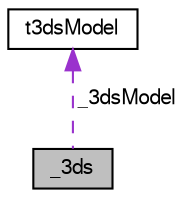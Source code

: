 digraph "_3ds"
{
 // LATEX_PDF_SIZE
  bgcolor="transparent";
  edge [fontname="FreeSans",fontsize="10",labelfontname="FreeSans",labelfontsize="10"];
  node [fontname="FreeSans",fontsize="10",shape=record];
  Node1 [label="_3ds",height=0.2,width=0.4,color="black", fillcolor="grey75", style="filled", fontcolor="black",tooltip="_3ds class"];
  Node2 -> Node1 [dir="back",color="darkorchid3",fontsize="10",style="dashed",label=" _3dsModel" ,fontname="FreeSans"];
  Node2 [label="t3dsModel",height=0.2,width=0.4,color="black",URL="$a02364.html",tooltip="This holds our model information."];
}
